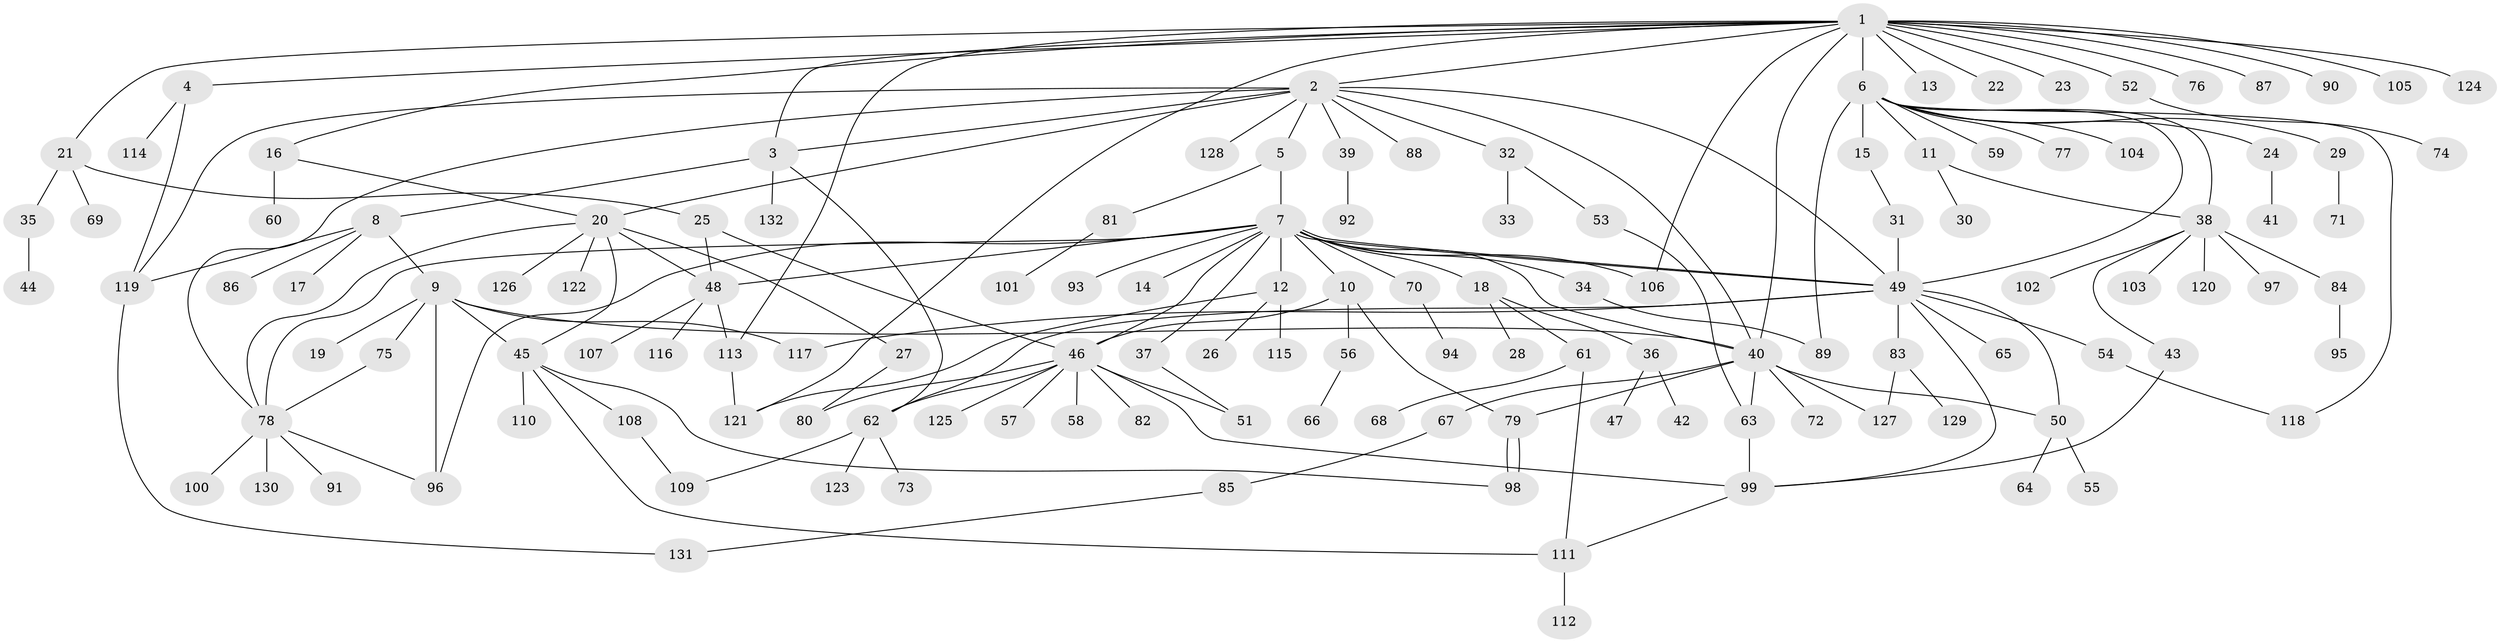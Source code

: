 // coarse degree distribution, {11: 0.018867924528301886, 10: 0.03773584905660377, 4: 0.1320754716981132, 2: 0.3018867924528302, 5: 0.05660377358490566, 9: 0.03773584905660377, 12: 0.018867924528301886, 3: 0.1509433962264151, 8: 0.018867924528301886, 6: 0.03773584905660377, 1: 0.18867924528301888}
// Generated by graph-tools (version 1.1) at 2025/50/03/04/25 22:50:21]
// undirected, 132 vertices, 177 edges
graph export_dot {
  node [color=gray90,style=filled];
  1;
  2;
  3;
  4;
  5;
  6;
  7;
  8;
  9;
  10;
  11;
  12;
  13;
  14;
  15;
  16;
  17;
  18;
  19;
  20;
  21;
  22;
  23;
  24;
  25;
  26;
  27;
  28;
  29;
  30;
  31;
  32;
  33;
  34;
  35;
  36;
  37;
  38;
  39;
  40;
  41;
  42;
  43;
  44;
  45;
  46;
  47;
  48;
  49;
  50;
  51;
  52;
  53;
  54;
  55;
  56;
  57;
  58;
  59;
  60;
  61;
  62;
  63;
  64;
  65;
  66;
  67;
  68;
  69;
  70;
  71;
  72;
  73;
  74;
  75;
  76;
  77;
  78;
  79;
  80;
  81;
  82;
  83;
  84;
  85;
  86;
  87;
  88;
  89;
  90;
  91;
  92;
  93;
  94;
  95;
  96;
  97;
  98;
  99;
  100;
  101;
  102;
  103;
  104;
  105;
  106;
  107;
  108;
  109;
  110;
  111;
  112;
  113;
  114;
  115;
  116;
  117;
  118;
  119;
  120;
  121;
  122;
  123;
  124;
  125;
  126;
  127;
  128;
  129;
  130;
  131;
  132;
  1 -- 2;
  1 -- 3;
  1 -- 4;
  1 -- 6;
  1 -- 13;
  1 -- 16;
  1 -- 21;
  1 -- 22;
  1 -- 23;
  1 -- 40;
  1 -- 52;
  1 -- 76;
  1 -- 87;
  1 -- 90;
  1 -- 105;
  1 -- 106;
  1 -- 113;
  1 -- 121;
  1 -- 124;
  2 -- 3;
  2 -- 5;
  2 -- 20;
  2 -- 32;
  2 -- 39;
  2 -- 40;
  2 -- 49;
  2 -- 78;
  2 -- 88;
  2 -- 119;
  2 -- 128;
  3 -- 8;
  3 -- 62;
  3 -- 132;
  4 -- 114;
  4 -- 119;
  5 -- 7;
  5 -- 81;
  6 -- 11;
  6 -- 15;
  6 -- 24;
  6 -- 29;
  6 -- 38;
  6 -- 49;
  6 -- 59;
  6 -- 77;
  6 -- 89;
  6 -- 104;
  6 -- 118;
  7 -- 10;
  7 -- 12;
  7 -- 14;
  7 -- 18;
  7 -- 34;
  7 -- 37;
  7 -- 40;
  7 -- 46;
  7 -- 48;
  7 -- 49;
  7 -- 49;
  7 -- 70;
  7 -- 78;
  7 -- 93;
  7 -- 96;
  7 -- 106;
  8 -- 9;
  8 -- 17;
  8 -- 86;
  8 -- 119;
  9 -- 19;
  9 -- 40;
  9 -- 45;
  9 -- 75;
  9 -- 96;
  9 -- 117;
  10 -- 46;
  10 -- 56;
  10 -- 79;
  11 -- 30;
  11 -- 38;
  12 -- 26;
  12 -- 115;
  12 -- 121;
  15 -- 31;
  16 -- 20;
  16 -- 60;
  18 -- 28;
  18 -- 36;
  18 -- 61;
  20 -- 27;
  20 -- 45;
  20 -- 48;
  20 -- 78;
  20 -- 122;
  20 -- 126;
  21 -- 25;
  21 -- 35;
  21 -- 69;
  24 -- 41;
  25 -- 46;
  25 -- 48;
  27 -- 80;
  29 -- 71;
  31 -- 49;
  32 -- 33;
  32 -- 53;
  34 -- 89;
  35 -- 44;
  36 -- 42;
  36 -- 47;
  37 -- 51;
  38 -- 43;
  38 -- 84;
  38 -- 97;
  38 -- 102;
  38 -- 103;
  38 -- 120;
  39 -- 92;
  40 -- 50;
  40 -- 63;
  40 -- 67;
  40 -- 72;
  40 -- 79;
  40 -- 127;
  43 -- 99;
  45 -- 98;
  45 -- 108;
  45 -- 110;
  45 -- 111;
  46 -- 51;
  46 -- 57;
  46 -- 58;
  46 -- 62;
  46 -- 80;
  46 -- 82;
  46 -- 99;
  46 -- 125;
  48 -- 107;
  48 -- 113;
  48 -- 116;
  49 -- 50;
  49 -- 54;
  49 -- 62;
  49 -- 65;
  49 -- 83;
  49 -- 99;
  49 -- 117;
  50 -- 55;
  50 -- 64;
  52 -- 74;
  53 -- 63;
  54 -- 118;
  56 -- 66;
  61 -- 68;
  61 -- 111;
  62 -- 73;
  62 -- 109;
  62 -- 123;
  63 -- 99;
  67 -- 85;
  70 -- 94;
  75 -- 78;
  78 -- 91;
  78 -- 96;
  78 -- 100;
  78 -- 130;
  79 -- 98;
  79 -- 98;
  81 -- 101;
  83 -- 127;
  83 -- 129;
  84 -- 95;
  85 -- 131;
  99 -- 111;
  108 -- 109;
  111 -- 112;
  113 -- 121;
  119 -- 131;
}
